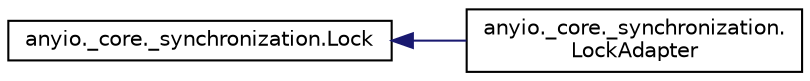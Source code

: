 digraph "Graphical Class Hierarchy"
{
 // LATEX_PDF_SIZE
  edge [fontname="Helvetica",fontsize="10",labelfontname="Helvetica",labelfontsize="10"];
  node [fontname="Helvetica",fontsize="10",shape=record];
  rankdir="LR";
  Node0 [label="anyio._core._synchronization.Lock",height=0.2,width=0.4,color="black", fillcolor="white", style="filled",URL="$classanyio_1_1__core_1_1__synchronization_1_1Lock.html",tooltip=" "];
  Node0 -> Node1 [dir="back",color="midnightblue",fontsize="10",style="solid",fontname="Helvetica"];
  Node1 [label="anyio._core._synchronization.\lLockAdapter",height=0.2,width=0.4,color="black", fillcolor="white", style="filled",URL="$classanyio_1_1__core_1_1__synchronization_1_1LockAdapter.html",tooltip=" "];
}
